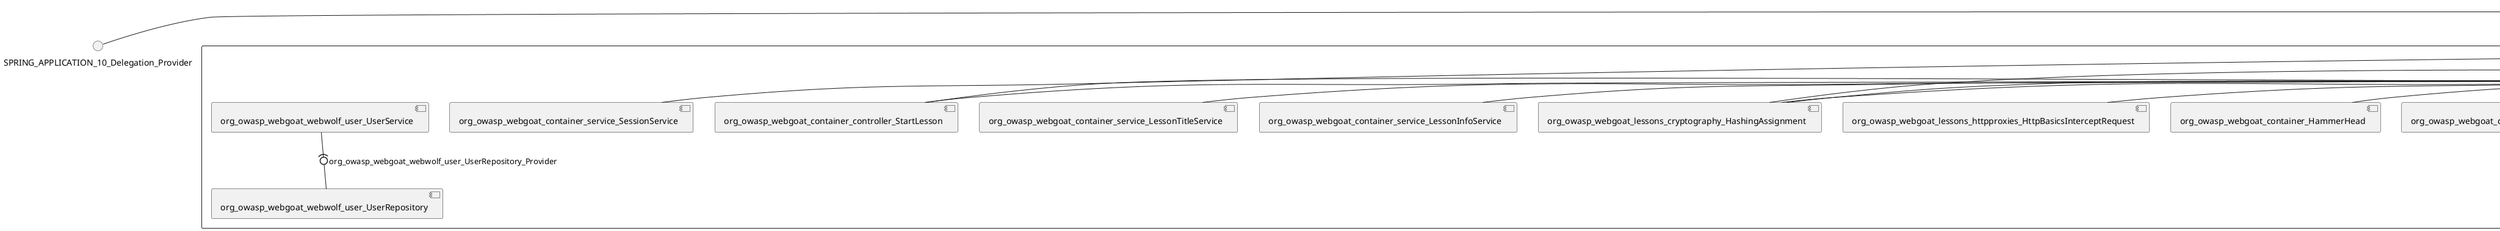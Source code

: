@startuml
skinparam fixCircleLabelOverlapping true
skinparam componentStyle uml2
() SPRING_APPLICATION_10_Delegation_Provider
() SPRING_APPLICATION_11_Delegation_Provider
() SPRING_APPLICATION_12_Delegation_Provider
() SPRING_APPLICATION_13_Delegation_Provider
() SPRING_APPLICATION_14_Delegation_Provider
() SPRING_APPLICATION_15_Delegation_Provider
() SPRING_APPLICATION_16_Delegation_Provider
() SPRING_APPLICATION_2_Delegation_Provider
() SPRING_APPLICATION_3_Delegation_Provider
() SPRING_APPLICATION_4_Delegation_Provider
() SPRING_APPLICATION_5_Delegation_Provider
() SPRING_APPLICATION_6_Delegation_Provider
() SPRING_APPLICATION_7_Delegation_Provider
() SPRING_APPLICATION_8_Delegation_Provider
() SPRING_APPLICATION_9_Delegation_Provider
() SPRING_APPLICATION_BypassRestrictions_FieldRestrictions_POST_Delegation_Provider
() SPRING_APPLICATION_BypassRestrictions_frontendValidation_POST_Delegation_Provider
() SPRING_APPLICATION_ChromeDevTools_dummy_POST_Delegation_Provider
() SPRING_APPLICATION_ChromeDevTools_network_POST_Delegation_Provider
() SPRING_APPLICATION_CrossSiteScriptingStored_stored_xss_POST_Delegation_Provider
() SPRING_APPLICATION_CrossSiteScriptingStored_stored_xss_follow_up_POST_Delegation_Provider
() SPRING_APPLICATION_CrossSiteScripting_attack1_POST_Delegation_Provider
() SPRING_APPLICATION_CrossSiteScripting_attack3_POST_Delegation_Provider
() SPRING_APPLICATION_CrossSiteScripting_attack4_POST_Delegation_Provider
() SPRING_APPLICATION_CrossSiteScripting_attack5a_GET_Delegation_Provider
() SPRING_APPLICATION_CrossSiteScripting_attack6a_POST_Delegation_Provider
() SPRING_APPLICATION_CrossSiteScripting_dom_follow_up_POST_Delegation_Provider
() SPRING_APPLICATION_CrossSiteScripting_phone_home_xss_POST_Delegation_Provider
() SPRING_APPLICATION_CrossSiteScripting_quiz_GET_POST_Delegation_Provider
() SPRING_APPLICATION_Delegation_Provider
() SPRING_APPLICATION_GET_10_Delegation_Provider
() SPRING_APPLICATION_GET_11_Delegation_Provider
() SPRING_APPLICATION_GET_2_Delegation_Provider
() SPRING_APPLICATION_GET_3_Delegation_Provider
() SPRING_APPLICATION_GET_4_Delegation_Provider
() SPRING_APPLICATION_GET_5_Delegation_Provider
() SPRING_APPLICATION_GET_6_Delegation_Provider
() SPRING_APPLICATION_GET_7_Delegation_Provider
() SPRING_APPLICATION_GET_8_Delegation_Provider
() SPRING_APPLICATION_GET_9_Delegation_Provider
() SPRING_APPLICATION_GET_Delegation_Provider
() SPRING_APPLICATION_HtmlTampering_task_POST_Delegation_Provider
() SPRING_APPLICATION_HttpBasics_attack1_POST_Delegation_Provider
() SPRING_APPLICATION_HttpBasics_attack2_POST_Delegation_Provider
() SPRING_APPLICATION_IDOR_diff_attributes_POST_Delegation_Provider
() SPRING_APPLICATION_IDOR_login_POST_Delegation_Provider
() SPRING_APPLICATION_IDOR_profile_alt_path_POST_Delegation_Provider
() SPRING_APPLICATION_InsecureDeserialization_task_POST_Delegation_Provider
() SPRING_APPLICATION_InsecureLogin_Delegation_Provider
() SPRING_APPLICATION_JWT_decode_POST_Delegation_Provider
() SPRING_APPLICATION_JWT_jku_Delegation_Provider
() SPRING_APPLICATION_JWT_kid_Delegation_Provider
() SPRING_APPLICATION_JWT_quiz_GET_POST_Delegation_Provider
() SPRING_APPLICATION_JWT_refresh_Delegation_Provider
() SPRING_APPLICATION_JWT_secret_POST_Delegation_Provider
() SPRING_APPLICATION_JWT_votings_Delegation_Provider
() SPRING_APPLICATION_LogSpoofing_log_bleeding_POST_Delegation_Provider
() SPRING_APPLICATION_LogSpoofing_log_spoofing_POST_Delegation_Provider
() SPRING_APPLICATION_POST_10_Delegation_Provider
() SPRING_APPLICATION_POST_11_Delegation_Provider
() SPRING_APPLICATION_POST_12_Delegation_Provider
() SPRING_APPLICATION_POST_13_Delegation_Provider
() SPRING_APPLICATION_POST_14_Delegation_Provider
() SPRING_APPLICATION_POST_15_Delegation_Provider
() SPRING_APPLICATION_POST_16_Delegation_Provider
() SPRING_APPLICATION_POST_17_Delegation_Provider
() SPRING_APPLICATION_POST_18_Delegation_Provider
() SPRING_APPLICATION_POST_2_Delegation_Provider
() SPRING_APPLICATION_POST_3_Delegation_Provider
() SPRING_APPLICATION_POST_4_Delegation_Provider
() SPRING_APPLICATION_POST_5_Delegation_Provider
() SPRING_APPLICATION_POST_6_Delegation_Provider
() SPRING_APPLICATION_POST_7_Delegation_Provider
() SPRING_APPLICATION_POST_8_Delegation_Provider
() SPRING_APPLICATION_POST_9_Delegation_Provider
() SPRING_APPLICATION_POST_Delegation_Provider
() SPRING_APPLICATION_PUT_Delegation_Provider
() SPRING_APPLICATION_PasswordReset_ForgotPassword_create_password_reset_link_POST_Delegation_Provider
() SPRING_APPLICATION_PasswordReset_SecurityQuestions_POST_Delegation_Provider
() SPRING_APPLICATION_PasswordReset_reset_Delegation_Provider
() SPRING_APPLICATION_PasswordReset_simple_mail_reset_POST_Delegation_Provider
() SPRING_APPLICATION_PathTraversal_profile_picture_GET_Delegation_Provider
() SPRING_APPLICATION_PathTraversal_profile_picture_fix_GET_Delegation_Provider
() SPRING_APPLICATION_PathTraversal_profile_upload_POST_Delegation_Provider
() SPRING_APPLICATION_PathTraversal_profile_upload_fix_POST_Delegation_Provider
() SPRING_APPLICATION_PathTraversal_profile_upload_remove_user_input_POST_Delegation_Provider
() SPRING_APPLICATION_PathTraversal_random_POST_Delegation_Provider
() SPRING_APPLICATION_PathTraversal_random_picture_GET_Delegation_Provider
() SPRING_APPLICATION_PathTraversal_zip_slip_Delegation_Provider
() SPRING_APPLICATION_SSRF_task1_POST_Delegation_Provider
() SPRING_APPLICATION_SSRF_task2_POST_Delegation_Provider
() SPRING_APPLICATION_SecurePasswords_assignment_POST_Delegation_Provider
() SPRING_APPLICATION_SqlInjectionAdvanced_attack6a_POST_Delegation_Provider
() SPRING_APPLICATION_SqlInjectionAdvanced_attack6b_POST_Delegation_Provider
() SPRING_APPLICATION_SqlInjectionAdvanced_challenge_Login_POST_Delegation_Provider
() SPRING_APPLICATION_SqlInjectionAdvanced_challenge_PUT_Delegation_Provider
() SPRING_APPLICATION_SqlInjectionAdvanced_quiz_GET_POST_Delegation_Provider
() SPRING_APPLICATION_SqlInjectionMitigations_attack10a_POST_Delegation_Provider
() SPRING_APPLICATION_SqlInjectionMitigations_attack10b_POST_Delegation_Provider
() SPRING_APPLICATION_SqlInjectionMitigations_attack12a_POST_Delegation_Provider
() SPRING_APPLICATION_SqlInjectionMitigations_servers_GET_Delegation_Provider
() SPRING_APPLICATION_SqlInjection_assignment5a_POST_Delegation_Provider
() SPRING_APPLICATION_SqlInjection_assignment5b_POST_Delegation_Provider
() SPRING_APPLICATION_SqlInjection_attack10_POST_Delegation_Provider
() SPRING_APPLICATION_SqlInjection_attack2_POST_Delegation_Provider
() SPRING_APPLICATION_SqlInjection_attack3_POST_Delegation_Provider
() SPRING_APPLICATION_SqlInjection_attack4_POST_Delegation_Provider
() SPRING_APPLICATION_SqlInjection_attack5_POST_Delegation_Provider
() SPRING_APPLICATION_SqlInjection_attack8_POST_Delegation_Provider
() SPRING_APPLICATION_SqlInjection_attack9_POST_Delegation_Provider
() SPRING_APPLICATION_SqlOnlyInputValidationOnKeywords_attack_POST_Delegation_Provider
() SPRING_APPLICATION_SqlOnlyInputValidation_attack_POST_Delegation_Provider
() SPRING_APPLICATION_VulnerableComponents_attack1_POST_Delegation_Provider
() SPRING_APPLICATION_WebWolf_GET_Delegation_Provider
() SPRING_APPLICATION_WebWolf_landing_Delegation_Provider
() SPRING_APPLICATION_WebWolf_mail_Delegation_Provider
() SPRING_APPLICATION_challenge_1_POST_Delegation_Provider
() SPRING_APPLICATION_challenge_5_POST_Delegation_Provider
() SPRING_APPLICATION_challenge_7_Delegation_Provider
() SPRING_APPLICATION_challenge_8_Delegation_Provider
() SPRING_APPLICATION_challenge_logo_Delegation_Provider
() SPRING_APPLICATION_cia_quiz_GET_POST_Delegation_Provider
() SPRING_APPLICATION_clientSideFiltering_attack1_POST_Delegation_Provider
() SPRING_APPLICATION_clientSideFiltering_challenge_store_coupons_GET_Delegation_Provider
() SPRING_APPLICATION_clientSideFiltering_getItForFree_POST_Delegation_Provider
() SPRING_APPLICATION_clientSideFiltering_salaries_GET_Delegation_Provider
() SPRING_APPLICATION_crypto_encoding_basic_auth_POST_Delegation_Provider
() SPRING_APPLICATION_crypto_encoding_xor_POST_Delegation_Provider
() SPRING_APPLICATION_crypto_hashing_POST_Delegation_Provider
() SPRING_APPLICATION_crypto_secure_defaults_POST_Delegation_Provider
() SPRING_APPLICATION_crypto_signing_verify_POST_Delegation_Provider
() SPRING_APPLICATION_csrf_feedback_message_POST_Delegation_Provider
() SPRING_APPLICATION_csrf_review_POST_Delegation_Provider
() SPRING_APPLICATION_files_GET_Delegation_Provider
() SPRING_APPLICATION_fileupload_POST_Delegation_Provider
() SPRING_APPLICATION_jwt_Delegation_Provider
() SPRING_APPLICATION_landing_Delegation_Provider
() SPRING_APPLICATION_lesson_template_Delegation_Provider
() SPRING_APPLICATION_login_oauth_mvc_GET_Delegation_Provider
() SPRING_APPLICATION_mail_DELETE_GET_POST_Delegation_Provider
() SPRING_APPLICATION_register_mvc_POST_Delegation_Provider
() SPRING_APPLICATION_registration_GET_Delegation_Provider
() SPRING_APPLICATION_requests_GET_Delegation_Provider
() SPRING_APPLICATION_scoreboard_data_GET_Delegation_Provider
() SPRING_APPLICATION_server_directory_GET_Delegation_Provider
() SPRING_APPLICATION_service_debug_labels_mvc_Delegation_Provider
() SPRING_APPLICATION_service_lessonoverview_mvc_Delegation_Provider
() SPRING_APPLICATION_xxe_comments_GET_Delegation_Provider
rectangle System {
[org_owasp_webgoat_container_HammerHead] [[webgoat-webgoat.repository#_3wsojAdgEe-tj-WpiiRgQw]]
[org_owasp_webgoat_container_WebWolfRedirect] [[webgoat-webgoat.repository#_3wsojAdgEe-tj-WpiiRgQw]]
[org_owasp_webgoat_container_controller_StartLesson] [[webgoat-webgoat.repository#_3wsojAdgEe-tj-WpiiRgQw]]
[org_owasp_webgoat_container_controller_Welcome] [[webgoat-webgoat.repository#_3wsojAdgEe-tj-WpiiRgQw]]
[org_owasp_webgoat_container_i18n_PluginMessages_Provider] [[webgoat-webgoat.repository#_3wsojAdgEe-tj-WpiiRgQw]]
[org_owasp_webgoat_container_service_EnvironmentService] [[webgoat-webgoat.repository#_3wsojAdgEe-tj-WpiiRgQw]]
[org_owasp_webgoat_container_service_HintService] [[webgoat-webgoat.repository#_3wsojAdgEe-tj-WpiiRgQw]]
[org_owasp_webgoat_container_service_LabelDebugService] [[webgoat-webgoat.repository#_3wsojAdgEe-tj-WpiiRgQw]]
[org_owasp_webgoat_container_service_LabelService] [[webgoat-webgoat.repository#_3wsojAdgEe-tj-WpiiRgQw]]
[org_owasp_webgoat_container_service_LessonInfoService] [[webgoat-webgoat.repository#_3wsojAdgEe-tj-WpiiRgQw]]
[org_owasp_webgoat_container_service_LessonMenuService] [[webgoat-webgoat.repository#_3wsojAdgEe-tj-WpiiRgQw]]
[org_owasp_webgoat_container_service_LessonProgressService] [[webgoat-webgoat.repository#_3wsojAdgEe-tj-WpiiRgQw]]
[org_owasp_webgoat_container_service_LessonTitleService] [[webgoat-webgoat.repository#_3wsojAdgEe-tj-WpiiRgQw]]
[org_owasp_webgoat_container_service_ReportCardService] [[webgoat-webgoat.repository#_3wsojAdgEe-tj-WpiiRgQw]]
[org_owasp_webgoat_container_service_RestartLessonService] [[webgoat-webgoat.repository#_3wsojAdgEe-tj-WpiiRgQw]]
[org_owasp_webgoat_container_service_SessionService] [[webgoat-webgoat.repository#_3wsojAdgEe-tj-WpiiRgQw]]
[org_owasp_webgoat_container_session_UserSessionData_Provider] [[webgoat-webgoat.repository#_3wsojAdgEe-tj-WpiiRgQw]]
[org_owasp_webgoat_container_session_WebSession_Provider] [[webgoat-webgoat.repository#_3wsojAdgEe-tj-WpiiRgQw]]
[org_owasp_webgoat_container_users_RegistrationController] [[webgoat-webgoat.repository#_3wsojAdgEe-tj-WpiiRgQw]]
[org_owasp_webgoat_container_users_Scoreboard] [[webgoat-webgoat.repository#_3wsojAdgEe-tj-WpiiRgQw]]
[org_owasp_webgoat_container_users_UserRepository] [[webgoat-webgoat.repository#_3wsojAdgEe-tj-WpiiRgQw]]
[org_owasp_webgoat_container_users_UserService] [[webgoat-webgoat.repository#_3wsojAdgEe-tj-WpiiRgQw]]
[org_owasp_webgoat_container_users_UserTrackerRepository] [[webgoat-webgoat.repository#_3wsojAdgEe-tj-WpiiRgQw]]
[org_owasp_webgoat_lessons_authbypass_VerifyAccount] [[webgoat-webgoat.repository#_3wsojAdgEe-tj-WpiiRgQw]]
[org_owasp_webgoat_lessons_bypassrestrictions_BypassRestrictionsFieldRestrictions] [[webgoat-webgoat.repository#_3wsojAdgEe-tj-WpiiRgQw]]
[org_owasp_webgoat_lessons_bypassrestrictions_BypassRestrictionsFrontendValidation] [[webgoat-webgoat.repository#_3wsojAdgEe-tj-WpiiRgQw]]
[org_owasp_webgoat_lessons_challenges_FlagController] [[webgoat-webgoat.repository#_3wsojAdgEe-tj-WpiiRgQw]]
[org_owasp_webgoat_lessons_challenges_challenge1_Assignment1] [[webgoat-webgoat.repository#_3wsojAdgEe-tj-WpiiRgQw]]
[org_owasp_webgoat_lessons_challenges_challenge1_ImageServlet] [[webgoat-webgoat.repository#_3wsojAdgEe-tj-WpiiRgQw]]
[org_owasp_webgoat_lessons_challenges_challenge5_Assignment5] [[webgoat-webgoat.repository#_3wsojAdgEe-tj-WpiiRgQw]]
[org_owasp_webgoat_lessons_challenges_challenge7_Assignment7] [[webgoat-webgoat.repository#_3wsojAdgEe-tj-WpiiRgQw]]
[org_owasp_webgoat_lessons_challenges_challenge8_Assignment8] [[webgoat-webgoat.repository#_3wsojAdgEe-tj-WpiiRgQw]]
[org_owasp_webgoat_lessons_chromedevtools_NetworkDummy] [[webgoat-webgoat.repository#_3wsojAdgEe-tj-WpiiRgQw]]
[org_owasp_webgoat_lessons_chromedevtools_NetworkLesson] [[webgoat-webgoat.repository#_3wsojAdgEe-tj-WpiiRgQw]]
[org_owasp_webgoat_lessons_cia_CIAQuiz] [[webgoat-webgoat.repository#_3wsojAdgEe-tj-WpiiRgQw]]
[org_owasp_webgoat_lessons_clientsidefiltering_ClientSideFilteringAssignment] [[webgoat-webgoat.repository#_3wsojAdgEe-tj-WpiiRgQw]]
[org_owasp_webgoat_lessons_clientsidefiltering_ClientSideFilteringFreeAssignment] [[webgoat-webgoat.repository#_3wsojAdgEe-tj-WpiiRgQw]]
[org_owasp_webgoat_lessons_clientsidefiltering_Salaries] [[webgoat-webgoat.repository#_3wsojAdgEe-tj-WpiiRgQw]]
[org_owasp_webgoat_lessons_clientsidefiltering_ShopEndpoint] [[webgoat-webgoat.repository#_3wsojAdgEe-tj-WpiiRgQw]]
[org_owasp_webgoat_lessons_cryptography_EncodingAssignment] [[webgoat-webgoat.repository#_3wsojAdgEe-tj-WpiiRgQw]]
[org_owasp_webgoat_lessons_cryptography_HashingAssignment] [[webgoat-webgoat.repository#_3wsojAdgEe-tj-WpiiRgQw]]
[org_owasp_webgoat_lessons_cryptography_SecureDefaultsAssignment] [[webgoat-webgoat.repository#_3wsojAdgEe-tj-WpiiRgQw]]
[org_owasp_webgoat_lessons_cryptography_SigningAssignment] [[webgoat-webgoat.repository#_3wsojAdgEe-tj-WpiiRgQw]]
[org_owasp_webgoat_lessons_cryptography_XOREncodingAssignment] [[webgoat-webgoat.repository#_3wsojAdgEe-tj-WpiiRgQw]]
[org_owasp_webgoat_lessons_csrf_CSRFConfirmFlag1] [[webgoat-webgoat.repository#_3wsojAdgEe-tj-WpiiRgQw]]
[org_owasp_webgoat_lessons_csrf_CSRFFeedback] [[webgoat-webgoat.repository#_3wsojAdgEe-tj-WpiiRgQw]]
[org_owasp_webgoat_lessons_csrf_CSRFGetFlag] [[webgoat-webgoat.repository#_3wsojAdgEe-tj-WpiiRgQw]]
[org_owasp_webgoat_lessons_csrf_CSRFLogin] [[webgoat-webgoat.repository#_3wsojAdgEe-tj-WpiiRgQw]]
[org_owasp_webgoat_lessons_csrf_ForgedReviews] [[webgoat-webgoat.repository#_3wsojAdgEe-tj-WpiiRgQw]]
[org_owasp_webgoat_lessons_csrf_ObjectMapper_Provider] [[webgoat-webgoat.repository#_3wsojAdgEe-tj-WpiiRgQw]]
[org_owasp_webgoat_lessons_deserialization_InsecureDeserializationTask] [[webgoat-webgoat.repository#_3wsojAdgEe-tj-WpiiRgQw]]
[org_owasp_webgoat_lessons_hijacksession_HijackSessionAssignment] [[webgoat-webgoat.repository#_3wsojAdgEe-tj-WpiiRgQw]]
[org_owasp_webgoat_lessons_hijacksession_cas_HijackSessionAuthenticationProvider] [[webgoat-webgoat.repository#_3wsojAdgEe-tj-WpiiRgQw]]
[org_owasp_webgoat_lessons_htmltampering_HtmlTamperingTask] [[webgoat-webgoat.repository#_3wsojAdgEe-tj-WpiiRgQw]]
[org_owasp_webgoat_lessons_httpbasics_HttpBasicsLesson] [[webgoat-webgoat.repository#_3wsojAdgEe-tj-WpiiRgQw]]
[org_owasp_webgoat_lessons_httpbasics_HttpBasicsQuiz] [[webgoat-webgoat.repository#_3wsojAdgEe-tj-WpiiRgQw]]
[org_owasp_webgoat_lessons_httpproxies_HttpBasicsInterceptRequest] [[webgoat-webgoat.repository#_3wsojAdgEe-tj-WpiiRgQw]]
[org_owasp_webgoat_lessons_idor_IDORDiffAttributes] [[webgoat-webgoat.repository#_3wsojAdgEe-tj-WpiiRgQw]]
[org_owasp_webgoat_lessons_idor_IDOREditOtherProfile] [[webgoat-webgoat.repository#_3wsojAdgEe-tj-WpiiRgQw]]
[org_owasp_webgoat_lessons_idor_IDORLogin] [[webgoat-webgoat.repository#_3wsojAdgEe-tj-WpiiRgQw]]
[org_owasp_webgoat_lessons_idor_IDORViewOtherProfile] [[webgoat-webgoat.repository#_3wsojAdgEe-tj-WpiiRgQw]]
[org_owasp_webgoat_lessons_idor_IDORViewOwnProfile] [[webgoat-webgoat.repository#_3wsojAdgEe-tj-WpiiRgQw]]
[org_owasp_webgoat_lessons_idor_IDORViewOwnProfileAltUrl] [[webgoat-webgoat.repository#_3wsojAdgEe-tj-WpiiRgQw]]
[org_owasp_webgoat_lessons_insecurelogin_InsecureLoginTask] [[webgoat-webgoat.repository#_3wsojAdgEe-tj-WpiiRgQw]]
[org_owasp_webgoat_lessons_jwt_JWTDecodeEndpoint] [[webgoat-webgoat.repository#_3wsojAdgEe-tj-WpiiRgQw]]
[org_owasp_webgoat_lessons_jwt_JWTQuiz] [[webgoat-webgoat.repository#_3wsojAdgEe-tj-WpiiRgQw]]
[org_owasp_webgoat_lessons_jwt_JWTRefreshEndpoint] [[webgoat-webgoat.repository#_3wsojAdgEe-tj-WpiiRgQw]]
[org_owasp_webgoat_lessons_jwt_JWTSecretKeyEndpoint] [[webgoat-webgoat.repository#_3wsojAdgEe-tj-WpiiRgQw]]
[org_owasp_webgoat_lessons_jwt_JWTVotesEndpoint] [[webgoat-webgoat.repository#_3wsojAdgEe-tj-WpiiRgQw]]
[org_owasp_webgoat_lessons_jwt_claimmisuse_JWTHeaderJKUEndpoint] [[webgoat-webgoat.repository#_3wsojAdgEe-tj-WpiiRgQw]]
[org_owasp_webgoat_lessons_jwt_claimmisuse_JWTHeaderKIDEndpoint] [[webgoat-webgoat.repository#_3wsojAdgEe-tj-WpiiRgQw]]
[org_owasp_webgoat_lessons_lessontemplate_SampleAttack] [[webgoat-webgoat.repository#_3wsojAdgEe-tj-WpiiRgQw]]
[org_owasp_webgoat_lessons_logging_LogBleedingTask] [[webgoat-webgoat.repository#_3wsojAdgEe-tj-WpiiRgQw]]
[org_owasp_webgoat_lessons_logging_LogSpoofingTask] [[webgoat-webgoat.repository#_3wsojAdgEe-tj-WpiiRgQw]]
[org_owasp_webgoat_lessons_missingac_MissingFunctionACHiddenMenus] [[webgoat-webgoat.repository#_3wsojAdgEe-tj-WpiiRgQw]]
[org_owasp_webgoat_lessons_missingac_MissingFunctionACUsers] [[webgoat-webgoat.repository#_3wsojAdgEe-tj-WpiiRgQw]]
[org_owasp_webgoat_lessons_missingac_MissingFunctionACYourHash] [[webgoat-webgoat.repository#_3wsojAdgEe-tj-WpiiRgQw]]
[org_owasp_webgoat_lessons_missingac_MissingFunctionACYourHashAdmin] [[webgoat-webgoat.repository#_3wsojAdgEe-tj-WpiiRgQw]]
[org_owasp_webgoat_lessons_passwordreset_QuestionsAssignment] [[webgoat-webgoat.repository#_3wsojAdgEe-tj-WpiiRgQw]]
[org_owasp_webgoat_lessons_passwordreset_ResetLinkAssignment] [[webgoat-webgoat.repository#_3wsojAdgEe-tj-WpiiRgQw]]
[org_owasp_webgoat_lessons_passwordreset_ResetLinkAssignmentForgotPassword] [[webgoat-webgoat.repository#_3wsojAdgEe-tj-WpiiRgQw]]
[org_owasp_webgoat_lessons_passwordreset_SecurityQuestionAssignment] [[webgoat-webgoat.repository#_3wsojAdgEe-tj-WpiiRgQw]]
[org_owasp_webgoat_lessons_passwordreset_SimpleMailAssignment] [[webgoat-webgoat.repository#_3wsojAdgEe-tj-WpiiRgQw]]
[org_owasp_webgoat_lessons_passwordreset_TriedQuestions] [[webgoat-webgoat.repository#_3wsojAdgEe-tj-WpiiRgQw]]
[org_owasp_webgoat_lessons_pathtraversal_ProfileUpload] [[webgoat-webgoat.repository#_3wsojAdgEe-tj-WpiiRgQw]]
[org_owasp_webgoat_lessons_pathtraversal_ProfileUploadFix] [[webgoat-webgoat.repository#_3wsojAdgEe-tj-WpiiRgQw]]
[org_owasp_webgoat_lessons_pathtraversal_ProfileUploadRemoveUserInput] [[webgoat-webgoat.repository#_3wsojAdgEe-tj-WpiiRgQw]]
[org_owasp_webgoat_lessons_pathtraversal_ProfileUploadRetrieval] [[webgoat-webgoat.repository#_3wsojAdgEe-tj-WpiiRgQw]]
[org_owasp_webgoat_lessons_pathtraversal_ProfileZipSlip] [[webgoat-webgoat.repository#_3wsojAdgEe-tj-WpiiRgQw]]
[org_owasp_webgoat_lessons_securepasswords_SecurePasswordsAssignment] [[webgoat-webgoat.repository#_3wsojAdgEe-tj-WpiiRgQw]]
[org_owasp_webgoat_lessons_spoofcookie_SpoofCookieAssignment] [[webgoat-webgoat.repository#_3wsojAdgEe-tj-WpiiRgQw]]
[org_owasp_webgoat_lessons_sqlinjection_advanced_SqlInjectionChallenge] [[webgoat-webgoat.repository#_3wsojAdgEe-tj-WpiiRgQw]]
[org_owasp_webgoat_lessons_sqlinjection_advanced_SqlInjectionChallengeLogin] [[webgoat-webgoat.repository#_3wsojAdgEe-tj-WpiiRgQw]]
[org_owasp_webgoat_lessons_sqlinjection_advanced_SqlInjectionLesson6a] [[webgoat-webgoat.repository#_3wsojAdgEe-tj-WpiiRgQw]]
[org_owasp_webgoat_lessons_sqlinjection_advanced_SqlInjectionLesson6b] [[webgoat-webgoat.repository#_3wsojAdgEe-tj-WpiiRgQw]]
[org_owasp_webgoat_lessons_sqlinjection_advanced_SqlInjectionQuiz] [[webgoat-webgoat.repository#_3wsojAdgEe-tj-WpiiRgQw]]
[org_owasp_webgoat_lessons_sqlinjection_introduction_SqlInjectionLesson10] [[webgoat-webgoat.repository#_3wsojAdgEe-tj-WpiiRgQw]]
[org_owasp_webgoat_lessons_sqlinjection_introduction_SqlInjectionLesson2] [[webgoat-webgoat.repository#_3wsojAdgEe-tj-WpiiRgQw]]
[org_owasp_webgoat_lessons_sqlinjection_introduction_SqlInjectionLesson3] [[webgoat-webgoat.repository#_3wsojAdgEe-tj-WpiiRgQw]]
[org_owasp_webgoat_lessons_sqlinjection_introduction_SqlInjectionLesson4] [[webgoat-webgoat.repository#_3wsojAdgEe-tj-WpiiRgQw]]
[org_owasp_webgoat_lessons_sqlinjection_introduction_SqlInjectionLesson5] [[webgoat-webgoat.repository#_3wsojAdgEe-tj-WpiiRgQw]]
[org_owasp_webgoat_lessons_sqlinjection_introduction_SqlInjectionLesson5a] [[webgoat-webgoat.repository#_3wsojAdgEe-tj-WpiiRgQw]]
[org_owasp_webgoat_lessons_sqlinjection_introduction_SqlInjectionLesson5b] [[webgoat-webgoat.repository#_3wsojAdgEe-tj-WpiiRgQw]]
[org_owasp_webgoat_lessons_sqlinjection_introduction_SqlInjectionLesson8] [[webgoat-webgoat.repository#_3wsojAdgEe-tj-WpiiRgQw]]
[org_owasp_webgoat_lessons_sqlinjection_introduction_SqlInjectionLesson9] [[webgoat-webgoat.repository#_3wsojAdgEe-tj-WpiiRgQw]]
[org_owasp_webgoat_lessons_sqlinjection_mitigation_Servers] [[webgoat-webgoat.repository#_3wsojAdgEe-tj-WpiiRgQw]]
[org_owasp_webgoat_lessons_sqlinjection_mitigation_SqlInjectionLesson10a] [[webgoat-webgoat.repository#_3wsojAdgEe-tj-WpiiRgQw]]
[org_owasp_webgoat_lessons_sqlinjection_mitigation_SqlInjectionLesson10b] [[webgoat-webgoat.repository#_3wsojAdgEe-tj-WpiiRgQw]]
[org_owasp_webgoat_lessons_sqlinjection_mitigation_SqlInjectionLesson13] [[webgoat-webgoat.repository#_3wsojAdgEe-tj-WpiiRgQw]]
[org_owasp_webgoat_lessons_sqlinjection_mitigation_SqlOnlyInputValidation] [[webgoat-webgoat.repository#_3wsojAdgEe-tj-WpiiRgQw]]
[org_owasp_webgoat_lessons_sqlinjection_mitigation_SqlOnlyInputValidationOnKeywords] [[webgoat-webgoat.repository#_3wsojAdgEe-tj-WpiiRgQw]]
[org_owasp_webgoat_lessons_ssrf_SSRFTask1] [[webgoat-webgoat.repository#_3wsojAdgEe-tj-WpiiRgQw]]
[org_owasp_webgoat_lessons_ssrf_SSRFTask2] [[webgoat-webgoat.repository#_3wsojAdgEe-tj-WpiiRgQw]]
[org_owasp_webgoat_lessons_vulnerablecomponents_VulnerableComponentsLesson] [[webgoat-webgoat.repository#_3wsojAdgEe-tj-WpiiRgQw]]
[org_owasp_webgoat_lessons_webwolfintroduction_LandingAssignment] [[webgoat-webgoat.repository#_3wsojAdgEe-tj-WpiiRgQw]]
[org_owasp_webgoat_lessons_webwolfintroduction_MailAssignment] [[webgoat-webgoat.repository#_3wsojAdgEe-tj-WpiiRgQw]]
[org_owasp_webgoat_lessons_xss_CrossSiteScriptingLesson1] [[webgoat-webgoat.repository#_3wsojAdgEe-tj-WpiiRgQw]]
[org_owasp_webgoat_lessons_xss_CrossSiteScriptingLesson3] [[webgoat-webgoat.repository#_3wsojAdgEe-tj-WpiiRgQw]]
[org_owasp_webgoat_lessons_xss_CrossSiteScriptingLesson4] [[webgoat-webgoat.repository#_3wsojAdgEe-tj-WpiiRgQw]]
[org_owasp_webgoat_lessons_xss_CrossSiteScriptingLesson5a] [[webgoat-webgoat.repository#_3wsojAdgEe-tj-WpiiRgQw]]
[org_owasp_webgoat_lessons_xss_CrossSiteScriptingLesson6a] [[webgoat-webgoat.repository#_3wsojAdgEe-tj-WpiiRgQw]]
[org_owasp_webgoat_lessons_xss_CrossSiteScriptingQuiz] [[webgoat-webgoat.repository#_3wsojAdgEe-tj-WpiiRgQw]]
[org_owasp_webgoat_lessons_xss_DOMCrossSiteScripting] [[webgoat-webgoat.repository#_3wsojAdgEe-tj-WpiiRgQw]]
[org_owasp_webgoat_lessons_xss_DOMCrossSiteScriptingVerifier] [[webgoat-webgoat.repository#_3wsojAdgEe-tj-WpiiRgQw]]
[org_owasp_webgoat_lessons_xss_stored_StoredCrossSiteScriptingVerifier] [[webgoat-webgoat.repository#_3wsojAdgEe-tj-WpiiRgQw]]
[org_owasp_webgoat_lessons_xss_stored_StoredXssComments] [[webgoat-webgoat.repository#_3wsojAdgEe-tj-WpiiRgQw]]
[org_owasp_webgoat_lessons_xxe_BlindSendFileAssignment] [[webgoat-webgoat.repository#_3wsojAdgEe-tj-WpiiRgQw]]
[org_owasp_webgoat_lessons_xxe_CommentsCache] [[webgoat-webgoat.repository#_3wsojAdgEe-tj-WpiiRgQw]]
[org_owasp_webgoat_lessons_xxe_CommentsEndpoint] [[webgoat-webgoat.repository#_3wsojAdgEe-tj-WpiiRgQw]]
[org_owasp_webgoat_lessons_xxe_ContentTypeAssignment] [[webgoat-webgoat.repository#_3wsojAdgEe-tj-WpiiRgQw]]
[org_owasp_webgoat_lessons_xxe_SimpleXXE] [[webgoat-webgoat.repository#_3wsojAdgEe-tj-WpiiRgQw]]
[org_owasp_webgoat_webwolf_FileServer] [[webgoat-webgoat.repository#_3wsojAdgEe-tj-WpiiRgQw]]
[org_owasp_webgoat_webwolf_jwt_JWTController] [[webgoat-webgoat.repository#_3wsojAdgEe-tj-WpiiRgQw]]
[org_owasp_webgoat_webwolf_mailbox_MailboxController] [[webgoat-webgoat.repository#_3wsojAdgEe-tj-WpiiRgQw]]
[org_owasp_webgoat_webwolf_mailbox_MailboxRepository] [[webgoat-webgoat.repository#_3wsojAdgEe-tj-WpiiRgQw]]
[org_owasp_webgoat_webwolf_requests_LandingPage] [[webgoat-webgoat.repository#_3wsojAdgEe-tj-WpiiRgQw]]
[org_owasp_webgoat_webwolf_requests_Requests] [[webgoat-webgoat.repository#_3wsojAdgEe-tj-WpiiRgQw]]
[org_owasp_webgoat_webwolf_user_UserRepository] [[webgoat-webgoat.repository#_3wsojAdgEe-tj-WpiiRgQw]]
[org_owasp_webgoat_webwolf_user_UserService] [[webgoat-webgoat.repository#_3wsojAdgEe-tj-WpiiRgQw]]
port SPRING_APPLICATION_10_Provider
SPRING_APPLICATION_10_Delegation_Provider - SPRING_APPLICATION_10_Provider
SPRING_APPLICATION_10_Provider - [org_owasp_webgoat_container_controller_StartLesson]
port SPRING_APPLICATION_11_Provider
SPRING_APPLICATION_11_Delegation_Provider - SPRING_APPLICATION_11_Provider
SPRING_APPLICATION_11_Provider - [org_owasp_webgoat_container_service_SessionService]
port SPRING_APPLICATION_12_Provider
SPRING_APPLICATION_12_Delegation_Provider - SPRING_APPLICATION_12_Provider
SPRING_APPLICATION_12_Provider - [org_owasp_webgoat_container_service_LessonTitleService]
port SPRING_APPLICATION_13_Provider
SPRING_APPLICATION_13_Delegation_Provider - SPRING_APPLICATION_13_Provider
SPRING_APPLICATION_13_Provider - [org_owasp_webgoat_webwolf_FileServer]
port SPRING_APPLICATION_14_Provider
SPRING_APPLICATION_14_Delegation_Provider - SPRING_APPLICATION_14_Provider
SPRING_APPLICATION_14_Provider - [org_owasp_webgoat_container_controller_StartLesson]
port SPRING_APPLICATION_15_Provider
SPRING_APPLICATION_15_Delegation_Provider - SPRING_APPLICATION_15_Provider
SPRING_APPLICATION_15_Provider - [org_owasp_webgoat_container_service_LabelDebugService]
port SPRING_APPLICATION_16_Provider
SPRING_APPLICATION_16_Delegation_Provider - SPRING_APPLICATION_16_Provider
SPRING_APPLICATION_16_Provider - [org_owasp_webgoat_lessons_cryptography_HashingAssignment]
port SPRING_APPLICATION_2_Provider
SPRING_APPLICATION_2_Delegation_Provider - SPRING_APPLICATION_2_Provider
SPRING_APPLICATION_2_Provider - [org_owasp_webgoat_container_service_LessonInfoService]
port SPRING_APPLICATION_3_Provider
SPRING_APPLICATION_3_Delegation_Provider - SPRING_APPLICATION_3_Provider
SPRING_APPLICATION_3_Provider - [org_owasp_webgoat_lessons_cryptography_SigningAssignment]
port SPRING_APPLICATION_4_Provider
SPRING_APPLICATION_4_Delegation_Provider - SPRING_APPLICATION_4_Provider
SPRING_APPLICATION_4_Provider - [org_owasp_webgoat_lessons_cryptography_HashingAssignment]
port SPRING_APPLICATION_5_Provider
SPRING_APPLICATION_5_Delegation_Provider - SPRING_APPLICATION_5_Provider
SPRING_APPLICATION_5_Provider - [org_owasp_webgoat_lessons_httpproxies_HttpBasicsInterceptRequest]
port SPRING_APPLICATION_6_Provider
SPRING_APPLICATION_6_Delegation_Provider - SPRING_APPLICATION_6_Provider
SPRING_APPLICATION_6_Provider - [org_owasp_webgoat_container_HammerHead]
port SPRING_APPLICATION_7_Provider
SPRING_APPLICATION_7_Delegation_Provider - SPRING_APPLICATION_7_Provider
SPRING_APPLICATION_7_Provider - [org_owasp_webgoat_lessons_jwt_JWTSecretKeyEndpoint]
port SPRING_APPLICATION_8_Provider
SPRING_APPLICATION_8_Delegation_Provider - SPRING_APPLICATION_8_Provider
SPRING_APPLICATION_8_Provider - [org_owasp_webgoat_container_service_LessonMenuService]
port SPRING_APPLICATION_9_Provider
SPRING_APPLICATION_9_Delegation_Provider - SPRING_APPLICATION_9_Provider
SPRING_APPLICATION_9_Provider - [org_owasp_webgoat_lessons_xxe_SimpleXXE]
port SPRING_APPLICATION_BypassRestrictions_FieldRestrictions_POST_Provider
SPRING_APPLICATION_BypassRestrictions_FieldRestrictions_POST_Delegation_Provider - SPRING_APPLICATION_BypassRestrictions_FieldRestrictions_POST_Provider
SPRING_APPLICATION_BypassRestrictions_FieldRestrictions_POST_Provider - [org_owasp_webgoat_lessons_bypassrestrictions_BypassRestrictionsFieldRestrictions]
port SPRING_APPLICATION_BypassRestrictions_frontendValidation_POST_Provider
SPRING_APPLICATION_BypassRestrictions_frontendValidation_POST_Delegation_Provider - SPRING_APPLICATION_BypassRestrictions_frontendValidation_POST_Provider
SPRING_APPLICATION_BypassRestrictions_frontendValidation_POST_Provider - [org_owasp_webgoat_lessons_bypassrestrictions_BypassRestrictionsFrontendValidation]
port SPRING_APPLICATION_ChromeDevTools_dummy_POST_Provider
SPRING_APPLICATION_ChromeDevTools_dummy_POST_Delegation_Provider - SPRING_APPLICATION_ChromeDevTools_dummy_POST_Provider
SPRING_APPLICATION_ChromeDevTools_dummy_POST_Provider - [org_owasp_webgoat_lessons_chromedevtools_NetworkDummy]
port SPRING_APPLICATION_ChromeDevTools_network_POST_Provider
SPRING_APPLICATION_ChromeDevTools_network_POST_Delegation_Provider - SPRING_APPLICATION_ChromeDevTools_network_POST_Provider
SPRING_APPLICATION_ChromeDevTools_network_POST_Provider - [org_owasp_webgoat_lessons_chromedevtools_NetworkLesson]
port SPRING_APPLICATION_CrossSiteScriptingStored_stored_xss_POST_Provider
SPRING_APPLICATION_CrossSiteScriptingStored_stored_xss_POST_Delegation_Provider - SPRING_APPLICATION_CrossSiteScriptingStored_stored_xss_POST_Provider
SPRING_APPLICATION_CrossSiteScriptingStored_stored_xss_POST_Provider - [org_owasp_webgoat_lessons_xss_stored_StoredXssComments]
port SPRING_APPLICATION_CrossSiteScriptingStored_stored_xss_follow_up_POST_Provider
SPRING_APPLICATION_CrossSiteScriptingStored_stored_xss_follow_up_POST_Delegation_Provider - SPRING_APPLICATION_CrossSiteScriptingStored_stored_xss_follow_up_POST_Provider
SPRING_APPLICATION_CrossSiteScriptingStored_stored_xss_follow_up_POST_Provider - [org_owasp_webgoat_lessons_xss_stored_StoredCrossSiteScriptingVerifier]
port SPRING_APPLICATION_CrossSiteScripting_attack1_POST_Provider
SPRING_APPLICATION_CrossSiteScripting_attack1_POST_Delegation_Provider - SPRING_APPLICATION_CrossSiteScripting_attack1_POST_Provider
SPRING_APPLICATION_CrossSiteScripting_attack1_POST_Provider - [org_owasp_webgoat_lessons_xss_CrossSiteScriptingLesson1]
port SPRING_APPLICATION_CrossSiteScripting_attack3_POST_Provider
SPRING_APPLICATION_CrossSiteScripting_attack3_POST_Delegation_Provider - SPRING_APPLICATION_CrossSiteScripting_attack3_POST_Provider
SPRING_APPLICATION_CrossSiteScripting_attack3_POST_Provider - [org_owasp_webgoat_lessons_xss_CrossSiteScriptingLesson3]
port SPRING_APPLICATION_CrossSiteScripting_attack4_POST_Provider
SPRING_APPLICATION_CrossSiteScripting_attack4_POST_Delegation_Provider - SPRING_APPLICATION_CrossSiteScripting_attack4_POST_Provider
SPRING_APPLICATION_CrossSiteScripting_attack4_POST_Provider - [org_owasp_webgoat_lessons_xss_CrossSiteScriptingLesson4]
port SPRING_APPLICATION_CrossSiteScripting_attack5a_GET_Provider
SPRING_APPLICATION_CrossSiteScripting_attack5a_GET_Delegation_Provider - SPRING_APPLICATION_CrossSiteScripting_attack5a_GET_Provider
SPRING_APPLICATION_CrossSiteScripting_attack5a_GET_Provider - [org_owasp_webgoat_lessons_xss_CrossSiteScriptingLesson5a]
port SPRING_APPLICATION_CrossSiteScripting_attack6a_POST_Provider
SPRING_APPLICATION_CrossSiteScripting_attack6a_POST_Delegation_Provider - SPRING_APPLICATION_CrossSiteScripting_attack6a_POST_Provider
SPRING_APPLICATION_CrossSiteScripting_attack6a_POST_Provider - [org_owasp_webgoat_lessons_xss_CrossSiteScriptingLesson6a]
port SPRING_APPLICATION_CrossSiteScripting_dom_follow_up_POST_Provider
SPRING_APPLICATION_CrossSiteScripting_dom_follow_up_POST_Delegation_Provider - SPRING_APPLICATION_CrossSiteScripting_dom_follow_up_POST_Provider
SPRING_APPLICATION_CrossSiteScripting_dom_follow_up_POST_Provider - [org_owasp_webgoat_lessons_xss_DOMCrossSiteScriptingVerifier]
port SPRING_APPLICATION_CrossSiteScripting_phone_home_xss_POST_Provider
SPRING_APPLICATION_CrossSiteScripting_phone_home_xss_POST_Delegation_Provider - SPRING_APPLICATION_CrossSiteScripting_phone_home_xss_POST_Provider
SPRING_APPLICATION_CrossSiteScripting_phone_home_xss_POST_Provider - [org_owasp_webgoat_lessons_xss_DOMCrossSiteScripting]
port SPRING_APPLICATION_CrossSiteScripting_quiz_GET_POST_Provider
SPRING_APPLICATION_CrossSiteScripting_quiz_GET_POST_Delegation_Provider - SPRING_APPLICATION_CrossSiteScripting_quiz_GET_POST_Provider
SPRING_APPLICATION_CrossSiteScripting_quiz_GET_POST_Provider - [org_owasp_webgoat_lessons_xss_CrossSiteScriptingQuiz]
port SPRING_APPLICATION_Provider
SPRING_APPLICATION_Delegation_Provider - SPRING_APPLICATION_Provider
SPRING_APPLICATION_Provider - [org_owasp_webgoat_container_service_RestartLessonService]
port SPRING_APPLICATION_GET_10_Provider
SPRING_APPLICATION_GET_10_Delegation_Provider - SPRING_APPLICATION_GET_10_Provider
SPRING_APPLICATION_GET_10_Provider - [org_owasp_webgoat_lessons_spoofcookie_SpoofCookieAssignment]
port SPRING_APPLICATION_GET_11_Provider
SPRING_APPLICATION_GET_11_Delegation_Provider - SPRING_APPLICATION_GET_11_Provider
SPRING_APPLICATION_GET_11_Provider - [org_owasp_webgoat_container_controller_Welcome]
port SPRING_APPLICATION_GET_2_Provider
SPRING_APPLICATION_GET_2_Delegation_Provider - SPRING_APPLICATION_GET_2_Provider
SPRING_APPLICATION_GET_2_Provider - [org_owasp_webgoat_lessons_cryptography_EncodingAssignment]
port SPRING_APPLICATION_GET_3_Provider
SPRING_APPLICATION_GET_3_Delegation_Provider - SPRING_APPLICATION_GET_3_Provider
SPRING_APPLICATION_GET_3_Provider - [org_owasp_webgoat_lessons_csrf_ForgedReviews]
port SPRING_APPLICATION_GET_4_Provider
SPRING_APPLICATION_GET_4_Delegation_Provider - SPRING_APPLICATION_GET_4_Provider
SPRING_APPLICATION_GET_4_Provider - [org_owasp_webgoat_container_service_ReportCardService]
port SPRING_APPLICATION_GET_5_Provider
SPRING_APPLICATION_GET_5_Delegation_Provider - SPRING_APPLICATION_GET_5_Provider
SPRING_APPLICATION_GET_5_Provider - [org_owasp_webgoat_lessons_xss_stored_StoredXssComments]
port SPRING_APPLICATION_GET_6_Provider
SPRING_APPLICATION_GET_6_Delegation_Provider - SPRING_APPLICATION_GET_6_Provider
SPRING_APPLICATION_GET_6_Provider - [org_owasp_webgoat_lessons_missingac_MissingFunctionACUsers]
port SPRING_APPLICATION_GET_7_Provider
SPRING_APPLICATION_GET_7_Delegation_Provider - SPRING_APPLICATION_GET_7_Provider
SPRING_APPLICATION_GET_7_Provider - [org_owasp_webgoat_lessons_idor_IDORViewOwnProfile]
port SPRING_APPLICATION_GET_8_Provider
SPRING_APPLICATION_GET_8_Delegation_Provider - SPRING_APPLICATION_GET_8_Provider
SPRING_APPLICATION_GET_8_Provider - [org_owasp_webgoat_container_service_HintService]
port SPRING_APPLICATION_GET_9_Provider
SPRING_APPLICATION_GET_9_Delegation_Provider - SPRING_APPLICATION_GET_9_Provider
SPRING_APPLICATION_GET_9_Provider - [org_owasp_webgoat_container_service_LabelService]
port SPRING_APPLICATION_GET_Provider
SPRING_APPLICATION_GET_Delegation_Provider - SPRING_APPLICATION_GET_Provider
SPRING_APPLICATION_GET_Provider - [org_owasp_webgoat_lessons_idor_IDORViewOtherProfile]
port SPRING_APPLICATION_HtmlTampering_task_POST_Provider
SPRING_APPLICATION_HtmlTampering_task_POST_Delegation_Provider - SPRING_APPLICATION_HtmlTampering_task_POST_Provider
SPRING_APPLICATION_HtmlTampering_task_POST_Provider - [org_owasp_webgoat_lessons_htmltampering_HtmlTamperingTask]
port SPRING_APPLICATION_HttpBasics_attack1_POST_Provider
SPRING_APPLICATION_HttpBasics_attack1_POST_Delegation_Provider - SPRING_APPLICATION_HttpBasics_attack1_POST_Provider
SPRING_APPLICATION_HttpBasics_attack1_POST_Provider - [org_owasp_webgoat_lessons_httpbasics_HttpBasicsLesson]
port SPRING_APPLICATION_HttpBasics_attack2_POST_Provider
SPRING_APPLICATION_HttpBasics_attack2_POST_Delegation_Provider - SPRING_APPLICATION_HttpBasics_attack2_POST_Provider
SPRING_APPLICATION_HttpBasics_attack2_POST_Provider - [org_owasp_webgoat_lessons_httpbasics_HttpBasicsQuiz]
port SPRING_APPLICATION_IDOR_diff_attributes_POST_Provider
SPRING_APPLICATION_IDOR_diff_attributes_POST_Delegation_Provider - SPRING_APPLICATION_IDOR_diff_attributes_POST_Provider
SPRING_APPLICATION_IDOR_diff_attributes_POST_Provider - [org_owasp_webgoat_lessons_idor_IDORDiffAttributes]
port SPRING_APPLICATION_IDOR_login_POST_Provider
SPRING_APPLICATION_IDOR_login_POST_Delegation_Provider - SPRING_APPLICATION_IDOR_login_POST_Provider
SPRING_APPLICATION_IDOR_login_POST_Provider - [org_owasp_webgoat_lessons_idor_IDORLogin]
port SPRING_APPLICATION_IDOR_profile_alt_path_POST_Provider
SPRING_APPLICATION_IDOR_profile_alt_path_POST_Delegation_Provider - SPRING_APPLICATION_IDOR_profile_alt_path_POST_Provider
SPRING_APPLICATION_IDOR_profile_alt_path_POST_Provider - [org_owasp_webgoat_lessons_idor_IDORViewOwnProfileAltUrl]
port SPRING_APPLICATION_InsecureDeserialization_task_POST_Provider
SPRING_APPLICATION_InsecureDeserialization_task_POST_Delegation_Provider - SPRING_APPLICATION_InsecureDeserialization_task_POST_Provider
SPRING_APPLICATION_InsecureDeserialization_task_POST_Provider - [org_owasp_webgoat_lessons_deserialization_InsecureDeserializationTask]
port SPRING_APPLICATION_InsecureLogin_Provider
SPRING_APPLICATION_InsecureLogin_Delegation_Provider - SPRING_APPLICATION_InsecureLogin_Provider
SPRING_APPLICATION_InsecureLogin_Provider - [org_owasp_webgoat_lessons_insecurelogin_InsecureLoginTask]
port SPRING_APPLICATION_JWT_decode_POST_Provider
SPRING_APPLICATION_JWT_decode_POST_Delegation_Provider - SPRING_APPLICATION_JWT_decode_POST_Provider
SPRING_APPLICATION_JWT_decode_POST_Provider - [org_owasp_webgoat_lessons_jwt_JWTDecodeEndpoint]
port SPRING_APPLICATION_JWT_jku_Provider
SPRING_APPLICATION_JWT_jku_Delegation_Provider - SPRING_APPLICATION_JWT_jku_Provider
SPRING_APPLICATION_JWT_jku_Provider - [org_owasp_webgoat_lessons_jwt_claimmisuse_JWTHeaderJKUEndpoint]
port SPRING_APPLICATION_JWT_kid_Provider
SPRING_APPLICATION_JWT_kid_Delegation_Provider - SPRING_APPLICATION_JWT_kid_Provider
SPRING_APPLICATION_JWT_kid_Provider - [org_owasp_webgoat_lessons_jwt_claimmisuse_JWTHeaderKIDEndpoint]
port SPRING_APPLICATION_JWT_quiz_GET_POST_Provider
SPRING_APPLICATION_JWT_quiz_GET_POST_Delegation_Provider - SPRING_APPLICATION_JWT_quiz_GET_POST_Provider
SPRING_APPLICATION_JWT_quiz_GET_POST_Provider - [org_owasp_webgoat_lessons_jwt_JWTQuiz]
port SPRING_APPLICATION_JWT_refresh_Provider
SPRING_APPLICATION_JWT_refresh_Delegation_Provider - SPRING_APPLICATION_JWT_refresh_Provider
SPRING_APPLICATION_JWT_refresh_Provider - [org_owasp_webgoat_lessons_jwt_JWTRefreshEndpoint]
port SPRING_APPLICATION_JWT_secret_POST_Provider
SPRING_APPLICATION_JWT_secret_POST_Delegation_Provider - SPRING_APPLICATION_JWT_secret_POST_Provider
SPRING_APPLICATION_JWT_secret_POST_Provider - [org_owasp_webgoat_lessons_jwt_JWTSecretKeyEndpoint]
port SPRING_APPLICATION_JWT_votings_Provider
SPRING_APPLICATION_JWT_votings_Delegation_Provider - SPRING_APPLICATION_JWT_votings_Provider
SPRING_APPLICATION_JWT_votings_Provider - [org_owasp_webgoat_lessons_jwt_JWTVotesEndpoint]
port SPRING_APPLICATION_LogSpoofing_log_bleeding_POST_Provider
SPRING_APPLICATION_LogSpoofing_log_bleeding_POST_Delegation_Provider - SPRING_APPLICATION_LogSpoofing_log_bleeding_POST_Provider
SPRING_APPLICATION_LogSpoofing_log_bleeding_POST_Provider - [org_owasp_webgoat_lessons_logging_LogBleedingTask]
port SPRING_APPLICATION_LogSpoofing_log_spoofing_POST_Provider
SPRING_APPLICATION_LogSpoofing_log_spoofing_POST_Delegation_Provider - SPRING_APPLICATION_LogSpoofing_log_spoofing_POST_Provider
SPRING_APPLICATION_LogSpoofing_log_spoofing_POST_Provider - [org_owasp_webgoat_lessons_logging_LogSpoofingTask]
port SPRING_APPLICATION_POST_10_Provider
SPRING_APPLICATION_POST_10_Delegation_Provider - SPRING_APPLICATION_POST_10_Provider
SPRING_APPLICATION_POST_10_Provider - [org_owasp_webgoat_lessons_spoofcookie_SpoofCookieAssignment]
port SPRING_APPLICATION_POST_11_Provider
SPRING_APPLICATION_POST_11_Delegation_Provider - SPRING_APPLICATION_POST_11_Provider
SPRING_APPLICATION_POST_11_Provider - [org_owasp_webgoat_lessons_authbypass_VerifyAccount]
port SPRING_APPLICATION_POST_12_Provider
SPRING_APPLICATION_POST_12_Delegation_Provider - SPRING_APPLICATION_POST_12_Provider
SPRING_APPLICATION_POST_12_Provider - [org_owasp_webgoat_lessons_missingac_MissingFunctionACYourHash]
port SPRING_APPLICATION_POST_13_Provider
SPRING_APPLICATION_POST_13_Delegation_Provider - SPRING_APPLICATION_POST_13_Provider
SPRING_APPLICATION_POST_13_Provider - [org_owasp_webgoat_lessons_xxe_SimpleXXE]
port SPRING_APPLICATION_POST_14_Provider
SPRING_APPLICATION_POST_14_Delegation_Provider - SPRING_APPLICATION_POST_14_Provider
SPRING_APPLICATION_POST_14_Provider - [org_owasp_webgoat_lessons_passwordreset_SimpleMailAssignment]
port SPRING_APPLICATION_POST_15_Provider
SPRING_APPLICATION_POST_15_Delegation_Provider - SPRING_APPLICATION_POST_15_Provider
SPRING_APPLICATION_POST_15_Provider - [org_owasp_webgoat_lessons_hijacksession_HijackSessionAssignment]
port SPRING_APPLICATION_POST_16_Provider
SPRING_APPLICATION_POST_16_Delegation_Provider - SPRING_APPLICATION_POST_16_Provider
SPRING_APPLICATION_POST_16_Provider - [org_owasp_webgoat_lessons_missingac_MissingFunctionACHiddenMenus]
port SPRING_APPLICATION_POST_17_Provider
SPRING_APPLICATION_POST_17_Delegation_Provider - SPRING_APPLICATION_POST_17_Provider
SPRING_APPLICATION_POST_17_Provider - [org_owasp_webgoat_lessons_xxe_BlindSendFileAssignment]
port SPRING_APPLICATION_POST_18_Provider
SPRING_APPLICATION_POST_18_Delegation_Provider - SPRING_APPLICATION_POST_18_Provider
SPRING_APPLICATION_POST_18_Provider - [org_owasp_webgoat_lessons_passwordreset_QuestionsAssignment]
port SPRING_APPLICATION_POST_2_Provider
SPRING_APPLICATION_POST_2_Delegation_Provider - SPRING_APPLICATION_POST_2_Provider
SPRING_APPLICATION_POST_2_Provider - [org_owasp_webgoat_lessons_missingac_MissingFunctionACYourHashAdmin]
port SPRING_APPLICATION_POST_3_Provider
SPRING_APPLICATION_POST_3_Delegation_Provider - SPRING_APPLICATION_POST_3_Provider
SPRING_APPLICATION_POST_3_Provider - [org_owasp_webgoat_lessons_csrf_CSRFLogin]
port SPRING_APPLICATION_POST_4_Provider
SPRING_APPLICATION_POST_4_Delegation_Provider - SPRING_APPLICATION_POST_4_Provider
SPRING_APPLICATION_POST_4_Provider - [org_owasp_webgoat_lessons_csrf_CSRFFeedback]
port SPRING_APPLICATION_POST_5_Provider
SPRING_APPLICATION_POST_5_Delegation_Provider - SPRING_APPLICATION_POST_5_Provider
SPRING_APPLICATION_POST_5_Provider - [org_owasp_webgoat_lessons_csrf_CSRFGetFlag]
port SPRING_APPLICATION_POST_6_Provider
SPRING_APPLICATION_POST_6_Delegation_Provider - SPRING_APPLICATION_POST_6_Provider
SPRING_APPLICATION_POST_6_Provider - [org_owasp_webgoat_lessons_missingac_MissingFunctionACUsers]
port SPRING_APPLICATION_POST_7_Provider
SPRING_APPLICATION_POST_7_Delegation_Provider - SPRING_APPLICATION_POST_7_Provider
SPRING_APPLICATION_POST_7_Provider - [org_owasp_webgoat_lessons_challenges_FlagController]
port SPRING_APPLICATION_POST_8_Provider
SPRING_APPLICATION_POST_8_Delegation_Provider - SPRING_APPLICATION_POST_8_Provider
SPRING_APPLICATION_POST_8_Provider - [org_owasp_webgoat_lessons_chromedevtools_NetworkLesson]
port SPRING_APPLICATION_POST_9_Provider
SPRING_APPLICATION_POST_9_Delegation_Provider - SPRING_APPLICATION_POST_9_Provider
SPRING_APPLICATION_POST_9_Provider - [org_owasp_webgoat_lessons_xxe_ContentTypeAssignment]
port SPRING_APPLICATION_POST_Provider
SPRING_APPLICATION_POST_Delegation_Provider - SPRING_APPLICATION_POST_Provider
SPRING_APPLICATION_POST_Provider - [org_owasp_webgoat_lessons_csrf_CSRFConfirmFlag1]
port SPRING_APPLICATION_PUT_Provider
SPRING_APPLICATION_PUT_Delegation_Provider - SPRING_APPLICATION_PUT_Provider
SPRING_APPLICATION_PUT_Provider - [org_owasp_webgoat_lessons_idor_IDOREditOtherProfile]
port SPRING_APPLICATION_PasswordReset_ForgotPassword_create_password_reset_link_POST_Provider
SPRING_APPLICATION_PasswordReset_ForgotPassword_create_password_reset_link_POST_Delegation_Provider - SPRING_APPLICATION_PasswordReset_ForgotPassword_create_password_reset_link_POST_Provider
SPRING_APPLICATION_PasswordReset_ForgotPassword_create_password_reset_link_POST_Provider - [org_owasp_webgoat_lessons_passwordreset_ResetLinkAssignmentForgotPassword]
port SPRING_APPLICATION_PasswordReset_SecurityQuestions_POST_Provider
SPRING_APPLICATION_PasswordReset_SecurityQuestions_POST_Delegation_Provider - SPRING_APPLICATION_PasswordReset_SecurityQuestions_POST_Provider
SPRING_APPLICATION_PasswordReset_SecurityQuestions_POST_Provider - [org_owasp_webgoat_lessons_passwordreset_SecurityQuestionAssignment]
port SPRING_APPLICATION_PasswordReset_reset_Provider
SPRING_APPLICATION_PasswordReset_reset_Delegation_Provider - SPRING_APPLICATION_PasswordReset_reset_Provider
SPRING_APPLICATION_PasswordReset_reset_Provider - [org_owasp_webgoat_lessons_passwordreset_ResetLinkAssignment]
port SPRING_APPLICATION_PasswordReset_simple_mail_reset_POST_Provider
SPRING_APPLICATION_PasswordReset_simple_mail_reset_POST_Delegation_Provider - SPRING_APPLICATION_PasswordReset_simple_mail_reset_POST_Provider
SPRING_APPLICATION_PasswordReset_simple_mail_reset_POST_Provider - [org_owasp_webgoat_lessons_passwordreset_SimpleMailAssignment]
port SPRING_APPLICATION_PathTraversal_profile_picture_GET_Provider
SPRING_APPLICATION_PathTraversal_profile_picture_GET_Delegation_Provider - SPRING_APPLICATION_PathTraversal_profile_picture_GET_Provider
SPRING_APPLICATION_PathTraversal_profile_picture_GET_Provider - [org_owasp_webgoat_lessons_pathtraversal_ProfileUpload]
port SPRING_APPLICATION_PathTraversal_profile_picture_fix_GET_Provider
SPRING_APPLICATION_PathTraversal_profile_picture_fix_GET_Delegation_Provider - SPRING_APPLICATION_PathTraversal_profile_picture_fix_GET_Provider
SPRING_APPLICATION_PathTraversal_profile_picture_fix_GET_Provider - [org_owasp_webgoat_lessons_pathtraversal_ProfileUploadFix]
port SPRING_APPLICATION_PathTraversal_profile_upload_POST_Provider
SPRING_APPLICATION_PathTraversal_profile_upload_POST_Delegation_Provider - SPRING_APPLICATION_PathTraversal_profile_upload_POST_Provider
SPRING_APPLICATION_PathTraversal_profile_upload_POST_Provider - [org_owasp_webgoat_lessons_pathtraversal_ProfileUpload]
port SPRING_APPLICATION_PathTraversal_profile_upload_fix_POST_Provider
SPRING_APPLICATION_PathTraversal_profile_upload_fix_POST_Delegation_Provider - SPRING_APPLICATION_PathTraversal_profile_upload_fix_POST_Provider
SPRING_APPLICATION_PathTraversal_profile_upload_fix_POST_Provider - [org_owasp_webgoat_lessons_pathtraversal_ProfileUploadFix]
port SPRING_APPLICATION_PathTraversal_profile_upload_remove_user_input_POST_Provider
SPRING_APPLICATION_PathTraversal_profile_upload_remove_user_input_POST_Delegation_Provider - SPRING_APPLICATION_PathTraversal_profile_upload_remove_user_input_POST_Provider
SPRING_APPLICATION_PathTraversal_profile_upload_remove_user_input_POST_Provider - [org_owasp_webgoat_lessons_pathtraversal_ProfileUploadRemoveUserInput]
port SPRING_APPLICATION_PathTraversal_random_POST_Provider
SPRING_APPLICATION_PathTraversal_random_POST_Delegation_Provider - SPRING_APPLICATION_PathTraversal_random_POST_Provider
SPRING_APPLICATION_PathTraversal_random_POST_Provider - [org_owasp_webgoat_lessons_pathtraversal_ProfileUploadRetrieval]
port SPRING_APPLICATION_PathTraversal_random_picture_GET_Provider
SPRING_APPLICATION_PathTraversal_random_picture_GET_Delegation_Provider - SPRING_APPLICATION_PathTraversal_random_picture_GET_Provider
SPRING_APPLICATION_PathTraversal_random_picture_GET_Provider - [org_owasp_webgoat_lessons_pathtraversal_ProfileUploadRetrieval]
port SPRING_APPLICATION_PathTraversal_zip_slip_Provider
SPRING_APPLICATION_PathTraversal_zip_slip_Delegation_Provider - SPRING_APPLICATION_PathTraversal_zip_slip_Provider
SPRING_APPLICATION_PathTraversal_zip_slip_Provider - [org_owasp_webgoat_lessons_pathtraversal_ProfileZipSlip]
port SPRING_APPLICATION_SSRF_task1_POST_Provider
SPRING_APPLICATION_SSRF_task1_POST_Delegation_Provider - SPRING_APPLICATION_SSRF_task1_POST_Provider
SPRING_APPLICATION_SSRF_task1_POST_Provider - [org_owasp_webgoat_lessons_ssrf_SSRFTask1]
port SPRING_APPLICATION_SSRF_task2_POST_Provider
SPRING_APPLICATION_SSRF_task2_POST_Delegation_Provider - SPRING_APPLICATION_SSRF_task2_POST_Provider
SPRING_APPLICATION_SSRF_task2_POST_Provider - [org_owasp_webgoat_lessons_ssrf_SSRFTask2]
port SPRING_APPLICATION_SecurePasswords_assignment_POST_Provider
SPRING_APPLICATION_SecurePasswords_assignment_POST_Delegation_Provider - SPRING_APPLICATION_SecurePasswords_assignment_POST_Provider
SPRING_APPLICATION_SecurePasswords_assignment_POST_Provider - [org_owasp_webgoat_lessons_securepasswords_SecurePasswordsAssignment]
port SPRING_APPLICATION_SqlInjectionAdvanced_attack6a_POST_Provider
SPRING_APPLICATION_SqlInjectionAdvanced_attack6a_POST_Delegation_Provider - SPRING_APPLICATION_SqlInjectionAdvanced_attack6a_POST_Provider
SPRING_APPLICATION_SqlInjectionAdvanced_attack6a_POST_Provider - [org_owasp_webgoat_lessons_sqlinjection_advanced_SqlInjectionLesson6a]
port SPRING_APPLICATION_SqlInjectionAdvanced_attack6b_POST_Provider
SPRING_APPLICATION_SqlInjectionAdvanced_attack6b_POST_Delegation_Provider - SPRING_APPLICATION_SqlInjectionAdvanced_attack6b_POST_Provider
SPRING_APPLICATION_SqlInjectionAdvanced_attack6b_POST_Provider - [org_owasp_webgoat_lessons_sqlinjection_advanced_SqlInjectionLesson6b]
port SPRING_APPLICATION_SqlInjectionAdvanced_challenge_Login_POST_Provider
SPRING_APPLICATION_SqlInjectionAdvanced_challenge_Login_POST_Delegation_Provider - SPRING_APPLICATION_SqlInjectionAdvanced_challenge_Login_POST_Provider
SPRING_APPLICATION_SqlInjectionAdvanced_challenge_Login_POST_Provider - [org_owasp_webgoat_lessons_sqlinjection_advanced_SqlInjectionChallengeLogin]
port SPRING_APPLICATION_SqlInjectionAdvanced_challenge_PUT_Provider
SPRING_APPLICATION_SqlInjectionAdvanced_challenge_PUT_Delegation_Provider - SPRING_APPLICATION_SqlInjectionAdvanced_challenge_PUT_Provider
SPRING_APPLICATION_SqlInjectionAdvanced_challenge_PUT_Provider - [org_owasp_webgoat_lessons_sqlinjection_advanced_SqlInjectionChallenge]
port SPRING_APPLICATION_SqlInjectionAdvanced_quiz_GET_POST_Provider
SPRING_APPLICATION_SqlInjectionAdvanced_quiz_GET_POST_Delegation_Provider - SPRING_APPLICATION_SqlInjectionAdvanced_quiz_GET_POST_Provider
SPRING_APPLICATION_SqlInjectionAdvanced_quiz_GET_POST_Provider - [org_owasp_webgoat_lessons_sqlinjection_advanced_SqlInjectionQuiz]
port SPRING_APPLICATION_SqlInjectionMitigations_attack10a_POST_Provider
SPRING_APPLICATION_SqlInjectionMitigations_attack10a_POST_Delegation_Provider - SPRING_APPLICATION_SqlInjectionMitigations_attack10a_POST_Provider
SPRING_APPLICATION_SqlInjectionMitigations_attack10a_POST_Provider - [org_owasp_webgoat_lessons_sqlinjection_mitigation_SqlInjectionLesson10a]
port SPRING_APPLICATION_SqlInjectionMitigations_attack10b_POST_Provider
SPRING_APPLICATION_SqlInjectionMitigations_attack10b_POST_Delegation_Provider - SPRING_APPLICATION_SqlInjectionMitigations_attack10b_POST_Provider
SPRING_APPLICATION_SqlInjectionMitigations_attack10b_POST_Provider - [org_owasp_webgoat_lessons_sqlinjection_mitigation_SqlInjectionLesson10b]
port SPRING_APPLICATION_SqlInjectionMitigations_attack12a_POST_Provider
SPRING_APPLICATION_SqlInjectionMitigations_attack12a_POST_Delegation_Provider - SPRING_APPLICATION_SqlInjectionMitigations_attack12a_POST_Provider
SPRING_APPLICATION_SqlInjectionMitigations_attack12a_POST_Provider - [org_owasp_webgoat_lessons_sqlinjection_mitigation_SqlInjectionLesson13]
port SPRING_APPLICATION_SqlInjectionMitigations_servers_GET_Provider
SPRING_APPLICATION_SqlInjectionMitigations_servers_GET_Delegation_Provider - SPRING_APPLICATION_SqlInjectionMitigations_servers_GET_Provider
SPRING_APPLICATION_SqlInjectionMitigations_servers_GET_Provider - [org_owasp_webgoat_lessons_sqlinjection_mitigation_Servers]
port SPRING_APPLICATION_SqlInjection_assignment5a_POST_Provider
SPRING_APPLICATION_SqlInjection_assignment5a_POST_Delegation_Provider - SPRING_APPLICATION_SqlInjection_assignment5a_POST_Provider
SPRING_APPLICATION_SqlInjection_assignment5a_POST_Provider - [org_owasp_webgoat_lessons_sqlinjection_introduction_SqlInjectionLesson5a]
port SPRING_APPLICATION_SqlInjection_assignment5b_POST_Provider
SPRING_APPLICATION_SqlInjection_assignment5b_POST_Delegation_Provider - SPRING_APPLICATION_SqlInjection_assignment5b_POST_Provider
SPRING_APPLICATION_SqlInjection_assignment5b_POST_Provider - [org_owasp_webgoat_lessons_sqlinjection_introduction_SqlInjectionLesson5b]
port SPRING_APPLICATION_SqlInjection_attack10_POST_Provider
SPRING_APPLICATION_SqlInjection_attack10_POST_Delegation_Provider - SPRING_APPLICATION_SqlInjection_attack10_POST_Provider
SPRING_APPLICATION_SqlInjection_attack10_POST_Provider - [org_owasp_webgoat_lessons_sqlinjection_introduction_SqlInjectionLesson10]
port SPRING_APPLICATION_SqlInjection_attack2_POST_Provider
SPRING_APPLICATION_SqlInjection_attack2_POST_Delegation_Provider - SPRING_APPLICATION_SqlInjection_attack2_POST_Provider
SPRING_APPLICATION_SqlInjection_attack2_POST_Provider - [org_owasp_webgoat_lessons_sqlinjection_introduction_SqlInjectionLesson2]
port SPRING_APPLICATION_SqlInjection_attack3_POST_Provider
SPRING_APPLICATION_SqlInjection_attack3_POST_Delegation_Provider - SPRING_APPLICATION_SqlInjection_attack3_POST_Provider
SPRING_APPLICATION_SqlInjection_attack3_POST_Provider - [org_owasp_webgoat_lessons_sqlinjection_introduction_SqlInjectionLesson3]
port SPRING_APPLICATION_SqlInjection_attack4_POST_Provider
SPRING_APPLICATION_SqlInjection_attack4_POST_Delegation_Provider - SPRING_APPLICATION_SqlInjection_attack4_POST_Provider
SPRING_APPLICATION_SqlInjection_attack4_POST_Provider - [org_owasp_webgoat_lessons_sqlinjection_introduction_SqlInjectionLesson4]
port SPRING_APPLICATION_SqlInjection_attack5_POST_Provider
SPRING_APPLICATION_SqlInjection_attack5_POST_Delegation_Provider - SPRING_APPLICATION_SqlInjection_attack5_POST_Provider
SPRING_APPLICATION_SqlInjection_attack5_POST_Provider - [org_owasp_webgoat_lessons_sqlinjection_introduction_SqlInjectionLesson5]
port SPRING_APPLICATION_SqlInjection_attack8_POST_Provider
SPRING_APPLICATION_SqlInjection_attack8_POST_Delegation_Provider - SPRING_APPLICATION_SqlInjection_attack8_POST_Provider
SPRING_APPLICATION_SqlInjection_attack8_POST_Provider - [org_owasp_webgoat_lessons_sqlinjection_introduction_SqlInjectionLesson8]
port SPRING_APPLICATION_SqlInjection_attack9_POST_Provider
SPRING_APPLICATION_SqlInjection_attack9_POST_Delegation_Provider - SPRING_APPLICATION_SqlInjection_attack9_POST_Provider
SPRING_APPLICATION_SqlInjection_attack9_POST_Provider - [org_owasp_webgoat_lessons_sqlinjection_introduction_SqlInjectionLesson9]
port SPRING_APPLICATION_SqlOnlyInputValidationOnKeywords_attack_POST_Provider
SPRING_APPLICATION_SqlOnlyInputValidationOnKeywords_attack_POST_Delegation_Provider - SPRING_APPLICATION_SqlOnlyInputValidationOnKeywords_attack_POST_Provider
SPRING_APPLICATION_SqlOnlyInputValidationOnKeywords_attack_POST_Provider - [org_owasp_webgoat_lessons_sqlinjection_mitigation_SqlOnlyInputValidationOnKeywords]
port SPRING_APPLICATION_SqlOnlyInputValidation_attack_POST_Provider
SPRING_APPLICATION_SqlOnlyInputValidation_attack_POST_Delegation_Provider - SPRING_APPLICATION_SqlOnlyInputValidation_attack_POST_Provider
SPRING_APPLICATION_SqlOnlyInputValidation_attack_POST_Provider - [org_owasp_webgoat_lessons_sqlinjection_mitigation_SqlOnlyInputValidation]
port SPRING_APPLICATION_VulnerableComponents_attack1_POST_Provider
SPRING_APPLICATION_VulnerableComponents_attack1_POST_Delegation_Provider - SPRING_APPLICATION_VulnerableComponents_attack1_POST_Provider
SPRING_APPLICATION_VulnerableComponents_attack1_POST_Provider - [org_owasp_webgoat_lessons_vulnerablecomponents_VulnerableComponentsLesson]
port SPRING_APPLICATION_WebWolf_GET_Provider
SPRING_APPLICATION_WebWolf_GET_Delegation_Provider - SPRING_APPLICATION_WebWolf_GET_Provider
SPRING_APPLICATION_WebWolf_GET_Provider - [org_owasp_webgoat_container_WebWolfRedirect]
port SPRING_APPLICATION_WebWolf_landing_Provider
SPRING_APPLICATION_WebWolf_landing_Delegation_Provider - SPRING_APPLICATION_WebWolf_landing_Provider
SPRING_APPLICATION_WebWolf_landing_Provider - [org_owasp_webgoat_lessons_webwolfintroduction_LandingAssignment]
port SPRING_APPLICATION_WebWolf_mail_Provider
SPRING_APPLICATION_WebWolf_mail_Delegation_Provider - SPRING_APPLICATION_WebWolf_mail_Provider
SPRING_APPLICATION_WebWolf_mail_Provider - [org_owasp_webgoat_lessons_webwolfintroduction_MailAssignment]
port SPRING_APPLICATION_challenge_1_POST_Provider
SPRING_APPLICATION_challenge_1_POST_Delegation_Provider - SPRING_APPLICATION_challenge_1_POST_Provider
SPRING_APPLICATION_challenge_1_POST_Provider - [org_owasp_webgoat_lessons_challenges_challenge1_Assignment1]
port SPRING_APPLICATION_challenge_5_POST_Provider
SPRING_APPLICATION_challenge_5_POST_Delegation_Provider - SPRING_APPLICATION_challenge_5_POST_Provider
SPRING_APPLICATION_challenge_5_POST_Provider - [org_owasp_webgoat_lessons_challenges_challenge5_Assignment5]
port SPRING_APPLICATION_challenge_7_Provider
SPRING_APPLICATION_challenge_7_Delegation_Provider - SPRING_APPLICATION_challenge_7_Provider
SPRING_APPLICATION_challenge_7_Provider - [org_owasp_webgoat_lessons_challenges_challenge7_Assignment7]
port SPRING_APPLICATION_challenge_8_Provider
SPRING_APPLICATION_challenge_8_Delegation_Provider - SPRING_APPLICATION_challenge_8_Provider
SPRING_APPLICATION_challenge_8_Provider - [org_owasp_webgoat_lessons_challenges_challenge8_Assignment8]
port SPRING_APPLICATION_challenge_logo_Provider
SPRING_APPLICATION_challenge_logo_Delegation_Provider - SPRING_APPLICATION_challenge_logo_Provider
SPRING_APPLICATION_challenge_logo_Provider - [org_owasp_webgoat_lessons_challenges_challenge1_ImageServlet]
port SPRING_APPLICATION_cia_quiz_GET_POST_Provider
SPRING_APPLICATION_cia_quiz_GET_POST_Delegation_Provider - SPRING_APPLICATION_cia_quiz_GET_POST_Provider
SPRING_APPLICATION_cia_quiz_GET_POST_Provider - [org_owasp_webgoat_lessons_cia_CIAQuiz]
port SPRING_APPLICATION_clientSideFiltering_attack1_POST_Provider
SPRING_APPLICATION_clientSideFiltering_attack1_POST_Delegation_Provider - SPRING_APPLICATION_clientSideFiltering_attack1_POST_Provider
SPRING_APPLICATION_clientSideFiltering_attack1_POST_Provider - [org_owasp_webgoat_lessons_clientsidefiltering_ClientSideFilteringAssignment]
port SPRING_APPLICATION_clientSideFiltering_challenge_store_coupons_GET_Provider
SPRING_APPLICATION_clientSideFiltering_challenge_store_coupons_GET_Delegation_Provider - SPRING_APPLICATION_clientSideFiltering_challenge_store_coupons_GET_Provider
SPRING_APPLICATION_clientSideFiltering_challenge_store_coupons_GET_Provider - [org_owasp_webgoat_lessons_clientsidefiltering_ShopEndpoint]
port SPRING_APPLICATION_clientSideFiltering_getItForFree_POST_Provider
SPRING_APPLICATION_clientSideFiltering_getItForFree_POST_Delegation_Provider - SPRING_APPLICATION_clientSideFiltering_getItForFree_POST_Provider
SPRING_APPLICATION_clientSideFiltering_getItForFree_POST_Provider - [org_owasp_webgoat_lessons_clientsidefiltering_ClientSideFilteringFreeAssignment]
port SPRING_APPLICATION_clientSideFiltering_salaries_GET_Provider
SPRING_APPLICATION_clientSideFiltering_salaries_GET_Delegation_Provider - SPRING_APPLICATION_clientSideFiltering_salaries_GET_Provider
SPRING_APPLICATION_clientSideFiltering_salaries_GET_Provider - [org_owasp_webgoat_lessons_clientsidefiltering_Salaries]
port SPRING_APPLICATION_crypto_encoding_basic_auth_POST_Provider
SPRING_APPLICATION_crypto_encoding_basic_auth_POST_Delegation_Provider - SPRING_APPLICATION_crypto_encoding_basic_auth_POST_Provider
SPRING_APPLICATION_crypto_encoding_basic_auth_POST_Provider - [org_owasp_webgoat_lessons_cryptography_EncodingAssignment]
port SPRING_APPLICATION_crypto_encoding_xor_POST_Provider
SPRING_APPLICATION_crypto_encoding_xor_POST_Delegation_Provider - SPRING_APPLICATION_crypto_encoding_xor_POST_Provider
SPRING_APPLICATION_crypto_encoding_xor_POST_Provider - [org_owasp_webgoat_lessons_cryptography_XOREncodingAssignment]
port SPRING_APPLICATION_crypto_hashing_POST_Provider
SPRING_APPLICATION_crypto_hashing_POST_Delegation_Provider - SPRING_APPLICATION_crypto_hashing_POST_Provider
SPRING_APPLICATION_crypto_hashing_POST_Provider - [org_owasp_webgoat_lessons_cryptography_HashingAssignment]
port SPRING_APPLICATION_crypto_secure_defaults_POST_Provider
SPRING_APPLICATION_crypto_secure_defaults_POST_Delegation_Provider - SPRING_APPLICATION_crypto_secure_defaults_POST_Provider
SPRING_APPLICATION_crypto_secure_defaults_POST_Provider - [org_owasp_webgoat_lessons_cryptography_SecureDefaultsAssignment]
port SPRING_APPLICATION_crypto_signing_verify_POST_Provider
SPRING_APPLICATION_crypto_signing_verify_POST_Delegation_Provider - SPRING_APPLICATION_crypto_signing_verify_POST_Provider
SPRING_APPLICATION_crypto_signing_verify_POST_Provider - [org_owasp_webgoat_lessons_cryptography_SigningAssignment]
port SPRING_APPLICATION_csrf_feedback_message_POST_Provider
SPRING_APPLICATION_csrf_feedback_message_POST_Delegation_Provider - SPRING_APPLICATION_csrf_feedback_message_POST_Provider
SPRING_APPLICATION_csrf_feedback_message_POST_Provider - [org_owasp_webgoat_lessons_csrf_CSRFFeedback]
port SPRING_APPLICATION_csrf_review_POST_Provider
SPRING_APPLICATION_csrf_review_POST_Delegation_Provider - SPRING_APPLICATION_csrf_review_POST_Provider
SPRING_APPLICATION_csrf_review_POST_Provider - [org_owasp_webgoat_lessons_csrf_ForgedReviews]
port SPRING_APPLICATION_files_GET_Provider
SPRING_APPLICATION_files_GET_Delegation_Provider - SPRING_APPLICATION_files_GET_Provider
SPRING_APPLICATION_files_GET_Provider - [org_owasp_webgoat_webwolf_FileServer]
port SPRING_APPLICATION_fileupload_POST_Provider
SPRING_APPLICATION_fileupload_POST_Delegation_Provider - SPRING_APPLICATION_fileupload_POST_Provider
SPRING_APPLICATION_fileupload_POST_Provider - [org_owasp_webgoat_webwolf_FileServer]
port SPRING_APPLICATION_jwt_Provider
SPRING_APPLICATION_jwt_Delegation_Provider - SPRING_APPLICATION_jwt_Provider
SPRING_APPLICATION_jwt_Provider - [org_owasp_webgoat_webwolf_jwt_JWTController]
port SPRING_APPLICATION_landing_Provider
SPRING_APPLICATION_landing_Delegation_Provider - SPRING_APPLICATION_landing_Provider
SPRING_APPLICATION_landing_Provider - [org_owasp_webgoat_webwolf_requests_LandingPage]
port SPRING_APPLICATION_lesson_template_Provider
SPRING_APPLICATION_lesson_template_Delegation_Provider - SPRING_APPLICATION_lesson_template_Provider
SPRING_APPLICATION_lesson_template_Provider - [org_owasp_webgoat_lessons_lessontemplate_SampleAttack]
port SPRING_APPLICATION_login_oauth_mvc_GET_Provider
SPRING_APPLICATION_login_oauth_mvc_GET_Delegation_Provider - SPRING_APPLICATION_login_oauth_mvc_GET_Provider
SPRING_APPLICATION_login_oauth_mvc_GET_Provider - [org_owasp_webgoat_container_users_RegistrationController]
port SPRING_APPLICATION_mail_DELETE_GET_POST_Provider
SPRING_APPLICATION_mail_DELETE_GET_POST_Delegation_Provider - SPRING_APPLICATION_mail_DELETE_GET_POST_Provider
SPRING_APPLICATION_mail_DELETE_GET_POST_Provider - [org_owasp_webgoat_webwolf_mailbox_MailboxController]
port SPRING_APPLICATION_register_mvc_POST_Provider
SPRING_APPLICATION_register_mvc_POST_Delegation_Provider - SPRING_APPLICATION_register_mvc_POST_Provider
SPRING_APPLICATION_register_mvc_POST_Provider - [org_owasp_webgoat_container_users_RegistrationController]
port SPRING_APPLICATION_registration_GET_Provider
SPRING_APPLICATION_registration_GET_Delegation_Provider - SPRING_APPLICATION_registration_GET_Provider
SPRING_APPLICATION_registration_GET_Provider - [org_owasp_webgoat_container_users_RegistrationController]
port SPRING_APPLICATION_requests_GET_Provider
SPRING_APPLICATION_requests_GET_Delegation_Provider - SPRING_APPLICATION_requests_GET_Provider
SPRING_APPLICATION_requests_GET_Provider - [org_owasp_webgoat_webwolf_requests_Requests]
port SPRING_APPLICATION_scoreboard_data_GET_Provider
SPRING_APPLICATION_scoreboard_data_GET_Delegation_Provider - SPRING_APPLICATION_scoreboard_data_GET_Provider
SPRING_APPLICATION_scoreboard_data_GET_Provider - [org_owasp_webgoat_container_users_Scoreboard]
port SPRING_APPLICATION_server_directory_GET_Provider
SPRING_APPLICATION_server_directory_GET_Delegation_Provider - SPRING_APPLICATION_server_directory_GET_Provider
SPRING_APPLICATION_server_directory_GET_Provider - [org_owasp_webgoat_container_service_EnvironmentService]
port SPRING_APPLICATION_service_debug_labels_mvc_Provider
SPRING_APPLICATION_service_debug_labels_mvc_Delegation_Provider - SPRING_APPLICATION_service_debug_labels_mvc_Provider
SPRING_APPLICATION_service_debug_labels_mvc_Provider - [org_owasp_webgoat_container_service_LabelDebugService]
port SPRING_APPLICATION_service_lessonoverview_mvc_Provider
SPRING_APPLICATION_service_lessonoverview_mvc_Delegation_Provider - SPRING_APPLICATION_service_lessonoverview_mvc_Provider
SPRING_APPLICATION_service_lessonoverview_mvc_Provider - [org_owasp_webgoat_container_service_LessonProgressService]
port SPRING_APPLICATION_xxe_comments_GET_Provider
SPRING_APPLICATION_xxe_comments_GET_Delegation_Provider - SPRING_APPLICATION_xxe_comments_GET_Provider
SPRING_APPLICATION_xxe_comments_GET_Provider - [org_owasp_webgoat_lessons_xxe_CommentsEndpoint]
[org_owasp_webgoat_lessons_csrf_CSRFGetFlag] -(0- [org_owasp_webgoat_container_i18n_PluginMessages_Provider] : org_owasp_webgoat_container_i18n_PluginMessages_Provider
[org_owasp_webgoat_lessons_csrf_CSRFFeedback] -(0- [org_owasp_webgoat_container_session_UserSessionData_Provider] : org_owasp_webgoat_container_session_UserSessionData_Provider
[org_owasp_webgoat_lessons_xss_CrossSiteScriptingLesson5a] -(0- [org_owasp_webgoat_container_session_UserSessionData_Provider] : org_owasp_webgoat_container_session_UserSessionData_Provider
[org_owasp_webgoat_lessons_authbypass_VerifyAccount] -(0- [org_owasp_webgoat_container_session_UserSessionData_Provider] : org_owasp_webgoat_container_session_UserSessionData_Provider
[org_owasp_webgoat_lessons_csrf_CSRFConfirmFlag1] -(0- [org_owasp_webgoat_container_session_UserSessionData_Provider] : org_owasp_webgoat_container_session_UserSessionData_Provider
[org_owasp_webgoat_lessons_xss_CrossSiteScriptingLesson6a] -(0- [org_owasp_webgoat_container_session_UserSessionData_Provider] : org_owasp_webgoat_container_session_UserSessionData_Provider
[org_owasp_webgoat_lessons_idor_IDORViewOwnProfileAltUrl] -(0- [org_owasp_webgoat_container_session_UserSessionData_Provider] : org_owasp_webgoat_container_session_UserSessionData_Provider
[org_owasp_webgoat_lessons_idor_IDORViewOwnProfile] -(0- [org_owasp_webgoat_container_session_UserSessionData_Provider] : org_owasp_webgoat_container_session_UserSessionData_Provider
[org_owasp_webgoat_lessons_idor_IDOREditOtherProfile] -(0- [org_owasp_webgoat_container_session_UserSessionData_Provider] : org_owasp_webgoat_container_session_UserSessionData_Provider
[org_owasp_webgoat_lessons_lessontemplate_SampleAttack] -(0- [org_owasp_webgoat_container_session_UserSessionData_Provider] : org_owasp_webgoat_container_session_UserSessionData_Provider
[org_owasp_webgoat_lessons_idor_IDORViewOtherProfile] -(0- [org_owasp_webgoat_container_session_UserSessionData_Provider] : org_owasp_webgoat_container_session_UserSessionData_Provider
[org_owasp_webgoat_lessons_csrf_CSRFGetFlag] -(0- [org_owasp_webgoat_container_session_UserSessionData_Provider] : org_owasp_webgoat_container_session_UserSessionData_Provider
[org_owasp_webgoat_lessons_xxe_ContentTypeAssignment] -(0- [org_owasp_webgoat_container_session_WebSession_Provider] : org_owasp_webgoat_container_session_WebSession_Provider
[org_owasp_webgoat_lessons_csrf_ForgedReviews] -(0- [org_owasp_webgoat_container_session_WebSession_Provider] : org_owasp_webgoat_container_session_WebSession_Provider
[org_owasp_webgoat_lessons_xss_stored_StoredXssComments] -(0- [org_owasp_webgoat_container_session_WebSession_Provider] : org_owasp_webgoat_container_session_WebSession_Provider
[org_owasp_webgoat_lessons_authbypass_VerifyAccount] -(0- [org_owasp_webgoat_container_session_WebSession_Provider] : org_owasp_webgoat_container_session_WebSession_Provider
[org_owasp_webgoat_container_users_Scoreboard] -(0- [org_owasp_webgoat_container_users_UserRepository] : org_owasp_webgoat_container_users_UserRepository_Provider
[org_owasp_webgoat_container_users_UserService] -(0- [org_owasp_webgoat_container_users_UserRepository] : org_owasp_webgoat_container_users_UserRepository_Provider
[org_owasp_webgoat_container_users_UserService] -(0- [org_owasp_webgoat_container_users_UserTrackerRepository] : org_owasp_webgoat_container_users_UserTrackerRepository_Provider
[org_owasp_webgoat_container_service_LessonMenuService] -(0- [org_owasp_webgoat_container_users_UserTrackerRepository] : org_owasp_webgoat_container_users_UserTrackerRepository_Provider
[org_owasp_webgoat_container_service_ReportCardService] -(0- [org_owasp_webgoat_container_users_UserTrackerRepository] : org_owasp_webgoat_container_users_UserTrackerRepository_Provider
[org_owasp_webgoat_container_users_Scoreboard] -(0- [org_owasp_webgoat_container_users_UserTrackerRepository] : org_owasp_webgoat_container_users_UserTrackerRepository_Provider
[org_owasp_webgoat_container_service_LessonProgressService] -(0- [org_owasp_webgoat_container_users_UserTrackerRepository] : org_owasp_webgoat_container_users_UserTrackerRepository_Provider
[org_owasp_webgoat_lessons_csrf_CSRFLogin] -(0- [org_owasp_webgoat_container_users_UserTrackerRepository] : org_owasp_webgoat_container_users_UserTrackerRepository_Provider
[org_owasp_webgoat_container_service_RestartLessonService] -(0- [org_owasp_webgoat_container_users_UserTrackerRepository] : org_owasp_webgoat_container_users_UserTrackerRepository_Provider
[org_owasp_webgoat_lessons_csrf_CSRFFeedback] -(0- [org_owasp_webgoat_lessons_csrf_ObjectMapper_Provider] : org_owasp_webgoat_lessons_csrf_ObjectMapper_Provider
[org_owasp_webgoat_lessons_hijacksession_HijackSessionAssignment] -(0- [org_owasp_webgoat_lessons_hijacksession_cas_HijackSessionAuthenticationProvider] : org_owasp_webgoat_lessons_hijacksession_cas_HijackSessionAuthenticationProvider_Provider
[org_owasp_webgoat_lessons_passwordreset_SecurityQuestionAssignment] -(0- [org_owasp_webgoat_lessons_passwordreset_TriedQuestions] : org_owasp_webgoat_lessons_passwordreset_TriedQuestions_Provider
[org_owasp_webgoat_lessons_xxe_ContentTypeAssignment] -(0- [org_owasp_webgoat_lessons_xxe_CommentsCache] : org_owasp_webgoat_lessons_xxe_CommentsCache_Provider
[org_owasp_webgoat_lessons_xxe_SimpleXXE] -(0- [org_owasp_webgoat_lessons_xxe_CommentsCache] : org_owasp_webgoat_lessons_xxe_CommentsCache_Provider
[org_owasp_webgoat_webwolf_mailbox_MailboxController] -(0- [org_owasp_webgoat_webwolf_mailbox_MailboxRepository] : org_owasp_webgoat_webwolf_mailbox_MailboxRepository_Provider
[org_owasp_webgoat_webwolf_user_UserService] -(0- [org_owasp_webgoat_webwolf_user_UserRepository] : org_owasp_webgoat_webwolf_user_UserRepository_Provider
}

@enduml
